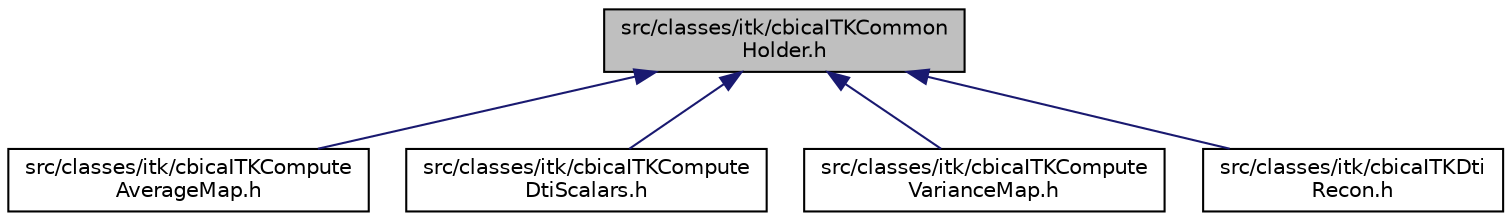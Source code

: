 digraph "src/classes/itk/cbicaITKCommonHolder.h"
{
 // LATEX_PDF_SIZE
  edge [fontname="Helvetica",fontsize="10",labelfontname="Helvetica",labelfontsize="10"];
  node [fontname="Helvetica",fontsize="10",shape=record];
  Node26 [label="src/classes/itk/cbicaITKCommon\lHolder.h",height=0.2,width=0.4,color="black", fillcolor="grey75", style="filled", fontcolor="black",tooltip="Declaration of the CommonHolder class."];
  Node26 -> Node27 [dir="back",color="midnightblue",fontsize="10",style="solid",fontname="Helvetica"];
  Node27 [label="src/classes/itk/cbicaITKCompute\lAverageMap.h",height=0.2,width=0.4,color="black", fillcolor="white", style="filled",URL="$cbicaITKComputeAverageMap_8h.html",tooltip="Declaration of the ComputeAverageMap class."];
  Node26 -> Node28 [dir="back",color="midnightblue",fontsize="10",style="solid",fontname="Helvetica"];
  Node28 [label="src/classes/itk/cbicaITKCompute\lDtiScalars.h",height=0.2,width=0.4,color="black", fillcolor="white", style="filled",URL="$cbicaITKComputeDtiScalars_8h.html",tooltip="Declaration of the ComputeDtiScalars class."];
  Node26 -> Node29 [dir="back",color="midnightblue",fontsize="10",style="solid",fontname="Helvetica"];
  Node29 [label="src/classes/itk/cbicaITKCompute\lVarianceMap.h",height=0.2,width=0.4,color="black", fillcolor="white", style="filled",URL="$cbicaITKComputeVarianceMap_8h.html",tooltip="Declaration of the ComputeVarianceMap class."];
  Node26 -> Node30 [dir="back",color="midnightblue",fontsize="10",style="solid",fontname="Helvetica"];
  Node30 [label="src/classes/itk/cbicaITKDti\lRecon.h",height=0.2,width=0.4,color="black", fillcolor="white", style="filled",URL="$cbicaITKDtiRecon_8h.html",tooltip="Declaration of DtiRecon."];
}
